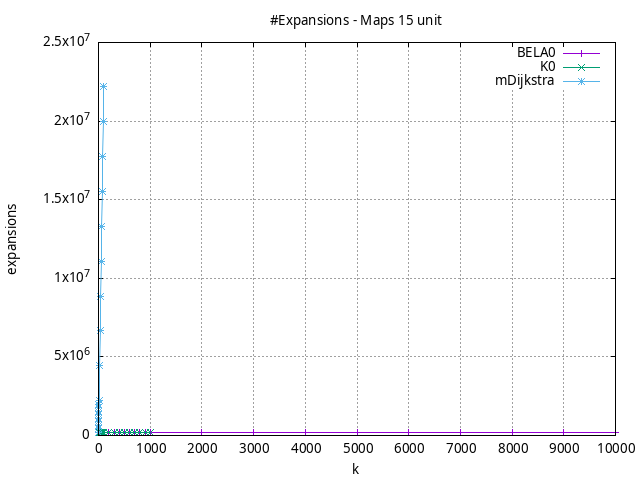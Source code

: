 #!/usr/bin/gnuplot
# -*- coding: utf-8 -*-
#
# results/maps/unit/15/random512-15.brute-force.unit.expansions.gnuplot
#
# Started on 04/07/2024 18:12:33
# Author: Carlos Linares López
set grid
set xlabel "k"
set ylabel "expansions"

set title "#Expansions - Maps 15 unit"

set terminal png enhanced font "Ariel,10"
set output 'random512-15.brute-force.unit.expansions.png'

plot "-" title "BELA0"      with linesp, "-" title "K0"      with linesp, "-" title "mDijkstra"      with linesp

	1 221695.34
	2 221695.34
	3 221695.34
	4 221695.34
	5 221695.34
	6 221695.34
	7 221695.34
	8 221695.34
	9 221695.34
	10 221695.34
	20 221695.34
	30 221695.34
	40 221695.34
	50 221695.34
	60 221695.34
	70 221695.34
	80 221695.34
	90 221695.34
	100 221695.34
	200 221695.34
	300 221695.34
	400 221695.34
	500 221695.34
	600 221695.34
	700 221695.34
	800 221695.34
	900 221695.34
	1000 221695.34
	2000 221695.34
	3000 221695.34
	4000 221695.34
	5000 221695.34
	6000 221695.34
	7000 221695.34
	8000 221695.34
	9000 221695.34
	10000 221695.34
end
	1 221697.19
	2 221751.01
	3 221751.01
	4 221751.01
	5 221751.01
	6 221751.01
	7 221751.01
	8 221751.01
	9 221751.01
	10 221751.01
	20 221751.01
	30 221751.01
	40 221751.01
	50 221751.01
	60 221751.01
	70 221751.01
	80 221751.01
	90 221751.01
	100 221751.01
	200 221751.01
	300 221751.01
	400 221751.01
	500 221751.01
	600 221751.01
	700 221751.01
	800 221751.01
	900 221751.01
	1000 221751.01
end
	1 221695.34
	2 443392.95
	3 665083.96
	4 886780.41
	5 1108475.64
	6 1330173.86
	7 1551867.76
	8 1773565.72
	9 1995258.13
	10 2216953.05
	20 4433896.62
	30 6650849.56
	40 8867793.58
	50 11084755.05
	60 13301740.15
	70 15518745.04
	80 17735702.07
	90 19952630.67
	100 22169614.91
end
